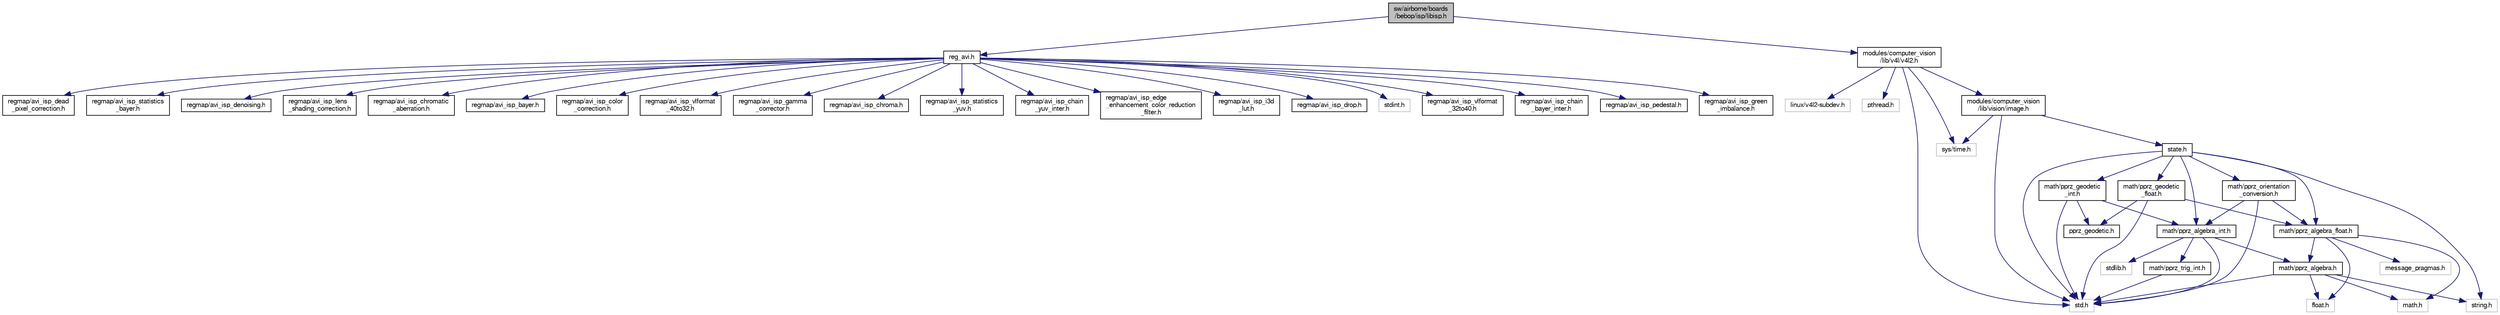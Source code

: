 digraph "sw/airborne/boards/bebop/isp/libisp.h"
{
  edge [fontname="FreeSans",fontsize="10",labelfontname="FreeSans",labelfontsize="10"];
  node [fontname="FreeSans",fontsize="10",shape=record];
  Node1 [label="sw/airborne/boards\l/bebop/isp/libisp.h",height=0.2,width=0.4,color="black", fillcolor="grey75", style="filled", fontcolor="black"];
  Node1 -> Node2 [color="midnightblue",fontsize="10",style="solid",fontname="FreeSans"];
  Node2 [label="reg_avi.h",height=0.2,width=0.4,color="black", fillcolor="white", style="filled",URL="$reg__avi_8h.html"];
  Node2 -> Node3 [color="midnightblue",fontsize="10",style="solid",fontname="FreeSans"];
  Node3 [label="stdint.h",height=0.2,width=0.4,color="grey75", fillcolor="white", style="filled"];
  Node2 -> Node4 [color="midnightblue",fontsize="10",style="solid",fontname="FreeSans"];
  Node4 [label="regmap/avi_isp_vlformat\l_32to40.h",height=0.2,width=0.4,color="black", fillcolor="white", style="filled",URL="$avi__isp__vlformat__32to40_8h.html"];
  Node2 -> Node5 [color="midnightblue",fontsize="10",style="solid",fontname="FreeSans"];
  Node5 [label="regmap/avi_isp_chain\l_bayer_inter.h",height=0.2,width=0.4,color="black", fillcolor="white", style="filled",URL="$avi__isp__chain__bayer__inter_8h.html"];
  Node2 -> Node6 [color="midnightblue",fontsize="10",style="solid",fontname="FreeSans"];
  Node6 [label="regmap/avi_isp_pedestal.h",height=0.2,width=0.4,color="black", fillcolor="white", style="filled",URL="$avi__isp__pedestal_8h.html"];
  Node2 -> Node7 [color="midnightblue",fontsize="10",style="solid",fontname="FreeSans"];
  Node7 [label="regmap/avi_isp_green\l_imbalance.h",height=0.2,width=0.4,color="black", fillcolor="white", style="filled",URL="$avi__isp__green__imbalance_8h.html"];
  Node2 -> Node8 [color="midnightblue",fontsize="10",style="solid",fontname="FreeSans"];
  Node8 [label="regmap/avi_isp_dead\l_pixel_correction.h",height=0.2,width=0.4,color="black", fillcolor="white", style="filled",URL="$avi__isp__dead__pixel__correction_8h.html"];
  Node2 -> Node9 [color="midnightblue",fontsize="10",style="solid",fontname="FreeSans"];
  Node9 [label="regmap/avi_isp_statistics\l_bayer.h",height=0.2,width=0.4,color="black", fillcolor="white", style="filled",URL="$avi__isp__statistics__bayer_8h.html"];
  Node2 -> Node10 [color="midnightblue",fontsize="10",style="solid",fontname="FreeSans"];
  Node10 [label="regmap/avi_isp_denoising.h",height=0.2,width=0.4,color="black", fillcolor="white", style="filled",URL="$avi__isp__denoising_8h.html"];
  Node2 -> Node11 [color="midnightblue",fontsize="10",style="solid",fontname="FreeSans"];
  Node11 [label="regmap/avi_isp_lens\l_shading_correction.h",height=0.2,width=0.4,color="black", fillcolor="white", style="filled",URL="$avi__isp__lens__shading__correction_8h.html"];
  Node2 -> Node12 [color="midnightblue",fontsize="10",style="solid",fontname="FreeSans"];
  Node12 [label="regmap/avi_isp_chromatic\l_aberration.h",height=0.2,width=0.4,color="black", fillcolor="white", style="filled",URL="$avi__isp__chromatic__aberration_8h.html"];
  Node2 -> Node13 [color="midnightblue",fontsize="10",style="solid",fontname="FreeSans"];
  Node13 [label="regmap/avi_isp_bayer.h",height=0.2,width=0.4,color="black", fillcolor="white", style="filled",URL="$avi__isp__bayer_8h.html"];
  Node2 -> Node14 [color="midnightblue",fontsize="10",style="solid",fontname="FreeSans"];
  Node14 [label="regmap/avi_isp_color\l_correction.h",height=0.2,width=0.4,color="black", fillcolor="white", style="filled",URL="$avi__isp__color__correction_8h.html"];
  Node2 -> Node15 [color="midnightblue",fontsize="10",style="solid",fontname="FreeSans"];
  Node15 [label="regmap/avi_isp_vlformat\l_40to32.h",height=0.2,width=0.4,color="black", fillcolor="white", style="filled",URL="$avi__isp__vlformat__40to32_8h.html"];
  Node2 -> Node16 [color="midnightblue",fontsize="10",style="solid",fontname="FreeSans"];
  Node16 [label="regmap/avi_isp_gamma\l_corrector.h",height=0.2,width=0.4,color="black", fillcolor="white", style="filled",URL="$avi__isp__gamma__corrector_8h.html"];
  Node2 -> Node17 [color="midnightblue",fontsize="10",style="solid",fontname="FreeSans"];
  Node17 [label="regmap/avi_isp_chroma.h",height=0.2,width=0.4,color="black", fillcolor="white", style="filled",URL="$avi__isp__chroma_8h.html"];
  Node2 -> Node18 [color="midnightblue",fontsize="10",style="solid",fontname="FreeSans"];
  Node18 [label="regmap/avi_isp_statistics\l_yuv.h",height=0.2,width=0.4,color="black", fillcolor="white", style="filled",URL="$avi__isp__statistics__yuv_8h.html"];
  Node2 -> Node19 [color="midnightblue",fontsize="10",style="solid",fontname="FreeSans"];
  Node19 [label="regmap/avi_isp_chain\l_yuv_inter.h",height=0.2,width=0.4,color="black", fillcolor="white", style="filled",URL="$avi__isp__chain__yuv__inter_8h.html"];
  Node2 -> Node20 [color="midnightblue",fontsize="10",style="solid",fontname="FreeSans"];
  Node20 [label="regmap/avi_isp_edge\l_enhancement_color_reduction\l_filter.h",height=0.2,width=0.4,color="black", fillcolor="white", style="filled",URL="$avi__isp__edge__enhancement__color__reduction__filter_8h.html"];
  Node2 -> Node21 [color="midnightblue",fontsize="10",style="solid",fontname="FreeSans"];
  Node21 [label="regmap/avi_isp_i3d\l_lut.h",height=0.2,width=0.4,color="black", fillcolor="white", style="filled",URL="$avi__isp__i3d__lut_8h.html"];
  Node2 -> Node22 [color="midnightblue",fontsize="10",style="solid",fontname="FreeSans"];
  Node22 [label="regmap/avi_isp_drop.h",height=0.2,width=0.4,color="black", fillcolor="white", style="filled",URL="$avi__isp__drop_8h.html"];
  Node1 -> Node23 [color="midnightblue",fontsize="10",style="solid",fontname="FreeSans"];
  Node23 [label="modules/computer_vision\l/lib/v4l/v4l2.h",height=0.2,width=0.4,color="black", fillcolor="white", style="filled",URL="$v4l2_8h.html",tooltip="Capture images from a V4L2 device (Video for Linux 2) "];
  Node23 -> Node24 [color="midnightblue",fontsize="10",style="solid",fontname="FreeSans"];
  Node24 [label="linux/v4l2-subdev.h",height=0.2,width=0.4,color="grey75", fillcolor="white", style="filled"];
  Node23 -> Node25 [color="midnightblue",fontsize="10",style="solid",fontname="FreeSans"];
  Node25 [label="pthread.h",height=0.2,width=0.4,color="grey75", fillcolor="white", style="filled"];
  Node23 -> Node26 [color="midnightblue",fontsize="10",style="solid",fontname="FreeSans"];
  Node26 [label="sys/time.h",height=0.2,width=0.4,color="grey75", fillcolor="white", style="filled"];
  Node23 -> Node27 [color="midnightblue",fontsize="10",style="solid",fontname="FreeSans"];
  Node27 [label="std.h",height=0.2,width=0.4,color="grey75", fillcolor="white", style="filled"];
  Node23 -> Node28 [color="midnightblue",fontsize="10",style="solid",fontname="FreeSans"];
  Node28 [label="modules/computer_vision\l/lib/vision/image.h",height=0.2,width=0.4,color="black", fillcolor="white", style="filled",URL="$image_8h.html",tooltip="Image helper functions like resizing, color filter, converters... "];
  Node28 -> Node27 [color="midnightblue",fontsize="10",style="solid",fontname="FreeSans"];
  Node28 -> Node26 [color="midnightblue",fontsize="10",style="solid",fontname="FreeSans"];
  Node28 -> Node29 [color="midnightblue",fontsize="10",style="solid",fontname="FreeSans"];
  Node29 [label="state.h",height=0.2,width=0.4,color="black", fillcolor="white", style="filled",URL="$state_8h.html",tooltip="API to get/set the generic vehicle states. "];
  Node29 -> Node30 [color="midnightblue",fontsize="10",style="solid",fontname="FreeSans"];
  Node30 [label="math/pprz_algebra_int.h",height=0.2,width=0.4,color="black", fillcolor="white", style="filled",URL="$pprz__algebra__int_8h.html",tooltip="Paparazzi fixed point algebra. "];
  Node30 -> Node27 [color="midnightblue",fontsize="10",style="solid",fontname="FreeSans"];
  Node30 -> Node31 [color="midnightblue",fontsize="10",style="solid",fontname="FreeSans"];
  Node31 [label="math/pprz_algebra.h",height=0.2,width=0.4,color="black", fillcolor="white", style="filled",URL="$pprz__algebra_8h.html",tooltip="Paparazzi generic algebra macros. "];
  Node31 -> Node32 [color="midnightblue",fontsize="10",style="solid",fontname="FreeSans"];
  Node32 [label="float.h",height=0.2,width=0.4,color="grey75", fillcolor="white", style="filled"];
  Node31 -> Node33 [color="midnightblue",fontsize="10",style="solid",fontname="FreeSans"];
  Node33 [label="string.h",height=0.2,width=0.4,color="grey75", fillcolor="white", style="filled"];
  Node31 -> Node27 [color="midnightblue",fontsize="10",style="solid",fontname="FreeSans"];
  Node31 -> Node34 [color="midnightblue",fontsize="10",style="solid",fontname="FreeSans"];
  Node34 [label="math.h",height=0.2,width=0.4,color="grey75", fillcolor="white", style="filled"];
  Node30 -> Node35 [color="midnightblue",fontsize="10",style="solid",fontname="FreeSans"];
  Node35 [label="math/pprz_trig_int.h",height=0.2,width=0.4,color="black", fillcolor="white", style="filled",URL="$pprz__trig__int_8h.html",tooltip="Paparazzi fixed point trig functions. "];
  Node35 -> Node27 [color="midnightblue",fontsize="10",style="solid",fontname="FreeSans"];
  Node30 -> Node36 [color="midnightblue",fontsize="10",style="solid",fontname="FreeSans"];
  Node36 [label="stdlib.h",height=0.2,width=0.4,color="grey75", fillcolor="white", style="filled"];
  Node29 -> Node37 [color="midnightblue",fontsize="10",style="solid",fontname="FreeSans"];
  Node37 [label="math/pprz_algebra_float.h",height=0.2,width=0.4,color="black", fillcolor="white", style="filled",URL="$pprz__algebra__float_8h.html",tooltip="Paparazzi floating point algebra. "];
  Node37 -> Node31 [color="midnightblue",fontsize="10",style="solid",fontname="FreeSans"];
  Node37 -> Node38 [color="midnightblue",fontsize="10",style="solid",fontname="FreeSans"];
  Node38 [label="message_pragmas.h",height=0.2,width=0.4,color="grey75", fillcolor="white", style="filled"];
  Node37 -> Node34 [color="midnightblue",fontsize="10",style="solid",fontname="FreeSans"];
  Node37 -> Node32 [color="midnightblue",fontsize="10",style="solid",fontname="FreeSans"];
  Node29 -> Node39 [color="midnightblue",fontsize="10",style="solid",fontname="FreeSans"];
  Node39 [label="math/pprz_geodetic\l_int.h",height=0.2,width=0.4,color="black", fillcolor="white", style="filled",URL="$pprz__geodetic__int_8h.html",tooltip="Paparazzi fixed point math for geodetic calculations. "];
  Node39 -> Node40 [color="midnightblue",fontsize="10",style="solid",fontname="FreeSans"];
  Node40 [label="pprz_geodetic.h",height=0.2,width=0.4,color="black", fillcolor="white", style="filled",URL="$pprz__geodetic_8h.html",tooltip="Paparazzi generic macros for geodetic calculations. "];
  Node39 -> Node27 [color="midnightblue",fontsize="10",style="solid",fontname="FreeSans"];
  Node39 -> Node30 [color="midnightblue",fontsize="10",style="solid",fontname="FreeSans"];
  Node29 -> Node41 [color="midnightblue",fontsize="10",style="solid",fontname="FreeSans"];
  Node41 [label="math/pprz_geodetic\l_float.h",height=0.2,width=0.4,color="black", fillcolor="white", style="filled",URL="$pprz__geodetic__float_8h.html",tooltip="Paparazzi floating point math for geodetic calculations. "];
  Node41 -> Node40 [color="midnightblue",fontsize="10",style="solid",fontname="FreeSans"];
  Node41 -> Node37 [color="midnightblue",fontsize="10",style="solid",fontname="FreeSans"];
  Node41 -> Node27 [color="midnightblue",fontsize="10",style="solid",fontname="FreeSans"];
  Node29 -> Node42 [color="midnightblue",fontsize="10",style="solid",fontname="FreeSans"];
  Node42 [label="math/pprz_orientation\l_conversion.h",height=0.2,width=0.4,color="black", fillcolor="white", style="filled",URL="$pprz__orientation__conversion_8h.html",tooltip="Generic orientation representation and conversions. "];
  Node42 -> Node30 [color="midnightblue",fontsize="10",style="solid",fontname="FreeSans"];
  Node42 -> Node37 [color="midnightblue",fontsize="10",style="solid",fontname="FreeSans"];
  Node42 -> Node27 [color="midnightblue",fontsize="10",style="solid",fontname="FreeSans"];
  Node29 -> Node27 [color="midnightblue",fontsize="10",style="solid",fontname="FreeSans"];
  Node29 -> Node33 [color="midnightblue",fontsize="10",style="solid",fontname="FreeSans"];
}
